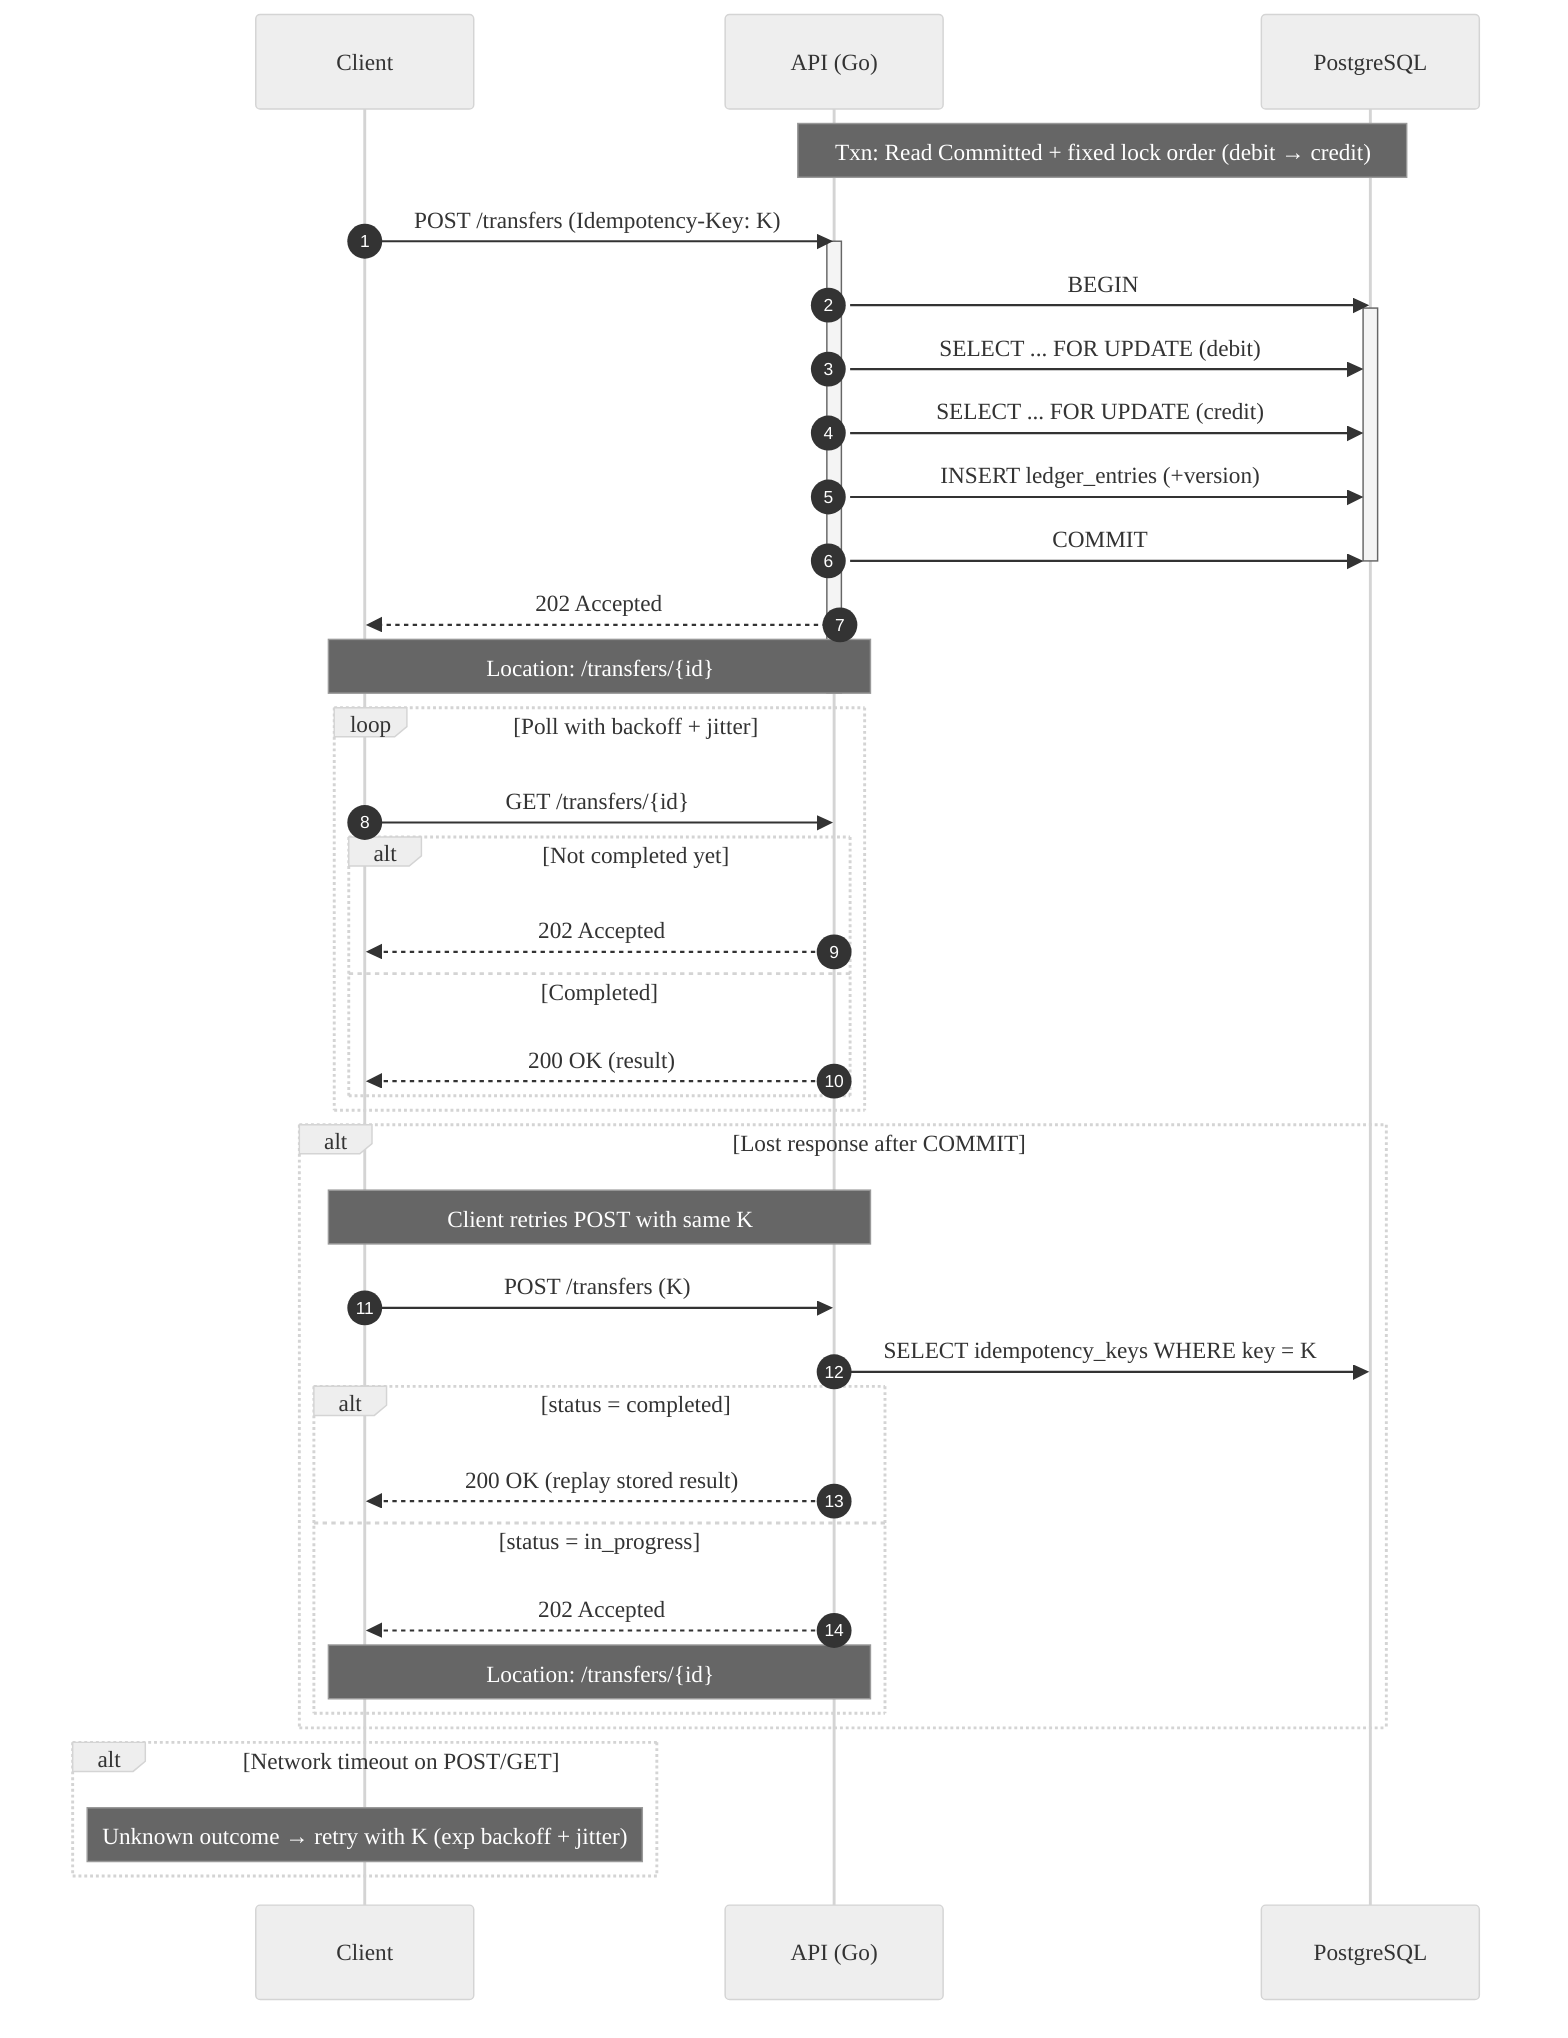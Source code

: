 %%{init: {"theme":"neutral","themeVariables":{
  "fontFamily":"Inter, ui-sans-serif, system-ui, -apple-system, Segoe UI, Roboto",
  "primaryColor":"#40826D","primaryBorderColor":"#40826D","primaryTextColor":"#0a0a0a",
  "lineColor":"#40826D","tertiaryColor":"#ffffff"}}}%%
sequenceDiagram
  autonumber
  participant C as Client
  participant A as API (Go)
  participant D as PostgreSQL

  Note over A,D: Txn: Read Committed + fixed lock order (debit → credit)

  C->>A: POST /transfers (Idempotency-Key: K)
  activate A
  A->>D: BEGIN
  activate D
  A->>D: SELECT ... FOR UPDATE (debit)
  A->>D: SELECT ... FOR UPDATE (credit)
  A->>D: INSERT ledger_entries (+version)
  A->>D: COMMIT
  deactivate D
  A-->>C: 202 Accepted
  Note over C,A: Location: /transfers/{id}
  deactivate A

  loop Poll with backoff + jitter
    C->>A: GET /transfers/{id}
    alt Not completed yet
      A-->>C: 202 Accepted
    else Completed
      A-->>C: 200 OK (result)
    end
  end

  alt Lost response after COMMIT
    Note over C,A: Client retries POST with same K
    C->>A: POST /transfers (K)
    A->>D: SELECT idempotency_keys WHERE key = K
    alt status = completed
      A-->>C: 200 OK (replay stored result)
    else status = in_progress
      A-->>C: 202 Accepted
      Note over C,A: Location: /transfers/{id}
    end
  end

  alt Network timeout on POST/GET
    Note over C: Unknown outcome → retry with K (exp backoff + jitter)
  end